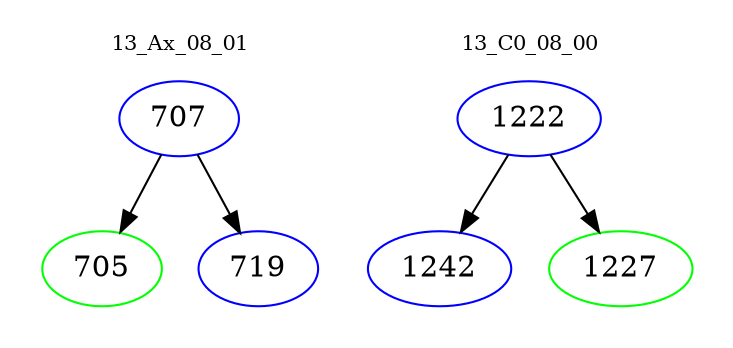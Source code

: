 digraph{
subgraph cluster_0 {
color = white
label = "13_Ax_08_01";
fontsize=10;
T0_707 [label="707", color="blue"]
T0_707 -> T0_705 [color="black"]
T0_705 [label="705", color="green"]
T0_707 -> T0_719 [color="black"]
T0_719 [label="719", color="blue"]
}
subgraph cluster_1 {
color = white
label = "13_C0_08_00";
fontsize=10;
T1_1222 [label="1222", color="blue"]
T1_1222 -> T1_1242 [color="black"]
T1_1242 [label="1242", color="blue"]
T1_1222 -> T1_1227 [color="black"]
T1_1227 [label="1227", color="green"]
}
}
